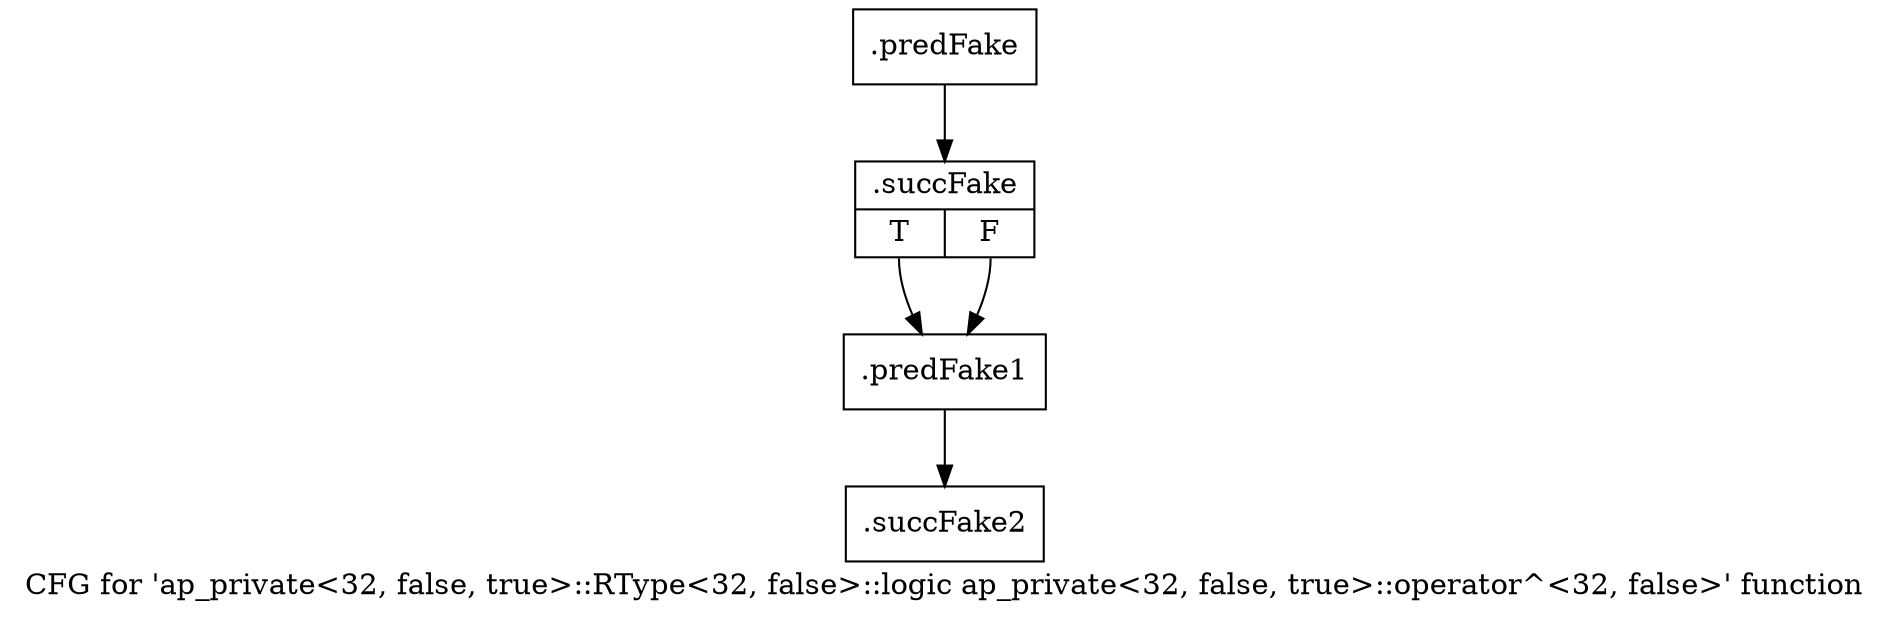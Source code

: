digraph "CFG for 'ap_private\<32, false, true\>::RType\<32, false\>::logic ap_private\<32, false, true\>::operator^\<32, false\>' function" {
	label="CFG for 'ap_private\<32, false, true\>::RType\<32, false\>::logic ap_private\<32, false, true\>::operator^\<32, false\>' function";

	Node0x5db67e0 [shape=record,filename="",linenumber="",label="{.predFake}"];
	Node0x5db67e0 -> Node0x60d5dd0[ callList="" memoryops="" filename="/mnt/xilinx/Vitis_HLS/2021.2/include/etc/ap_private.h" execusionnum="2988"];
	Node0x60d5dd0 [shape=record,filename="/mnt/xilinx/Vitis_HLS/2021.2/include/etc/ap_private.h",linenumber="2034",label="{.succFake|{<s0>T|<s1>F}}"];
	Node0x60d5dd0:s0 -> Node0x5db8290;
	Node0x60d5dd0:s1 -> Node0x5db8290[ callList="" memoryops="" filename="/mnt/xilinx/Vitis_HLS/2021.2/include/etc/ap_private.h" execusionnum="2988"];
	Node0x5db8290 [shape=record,filename="/mnt/xilinx/Vitis_HLS/2021.2/include/etc/ap_private.h",linenumber="2038",label="{.predFake1}"];
	Node0x5db8290 -> Node0x60d5f30[ callList="" memoryops="" filename="/mnt/xilinx/Vitis_HLS/2021.2/include/etc/ap_private.h" execusionnum="5976"];
	Node0x60d5f30 [shape=record,filename="/mnt/xilinx/Vitis_HLS/2021.2/include/etc/ap_private.h",linenumber="2038",label="{.succFake2}"];
}
